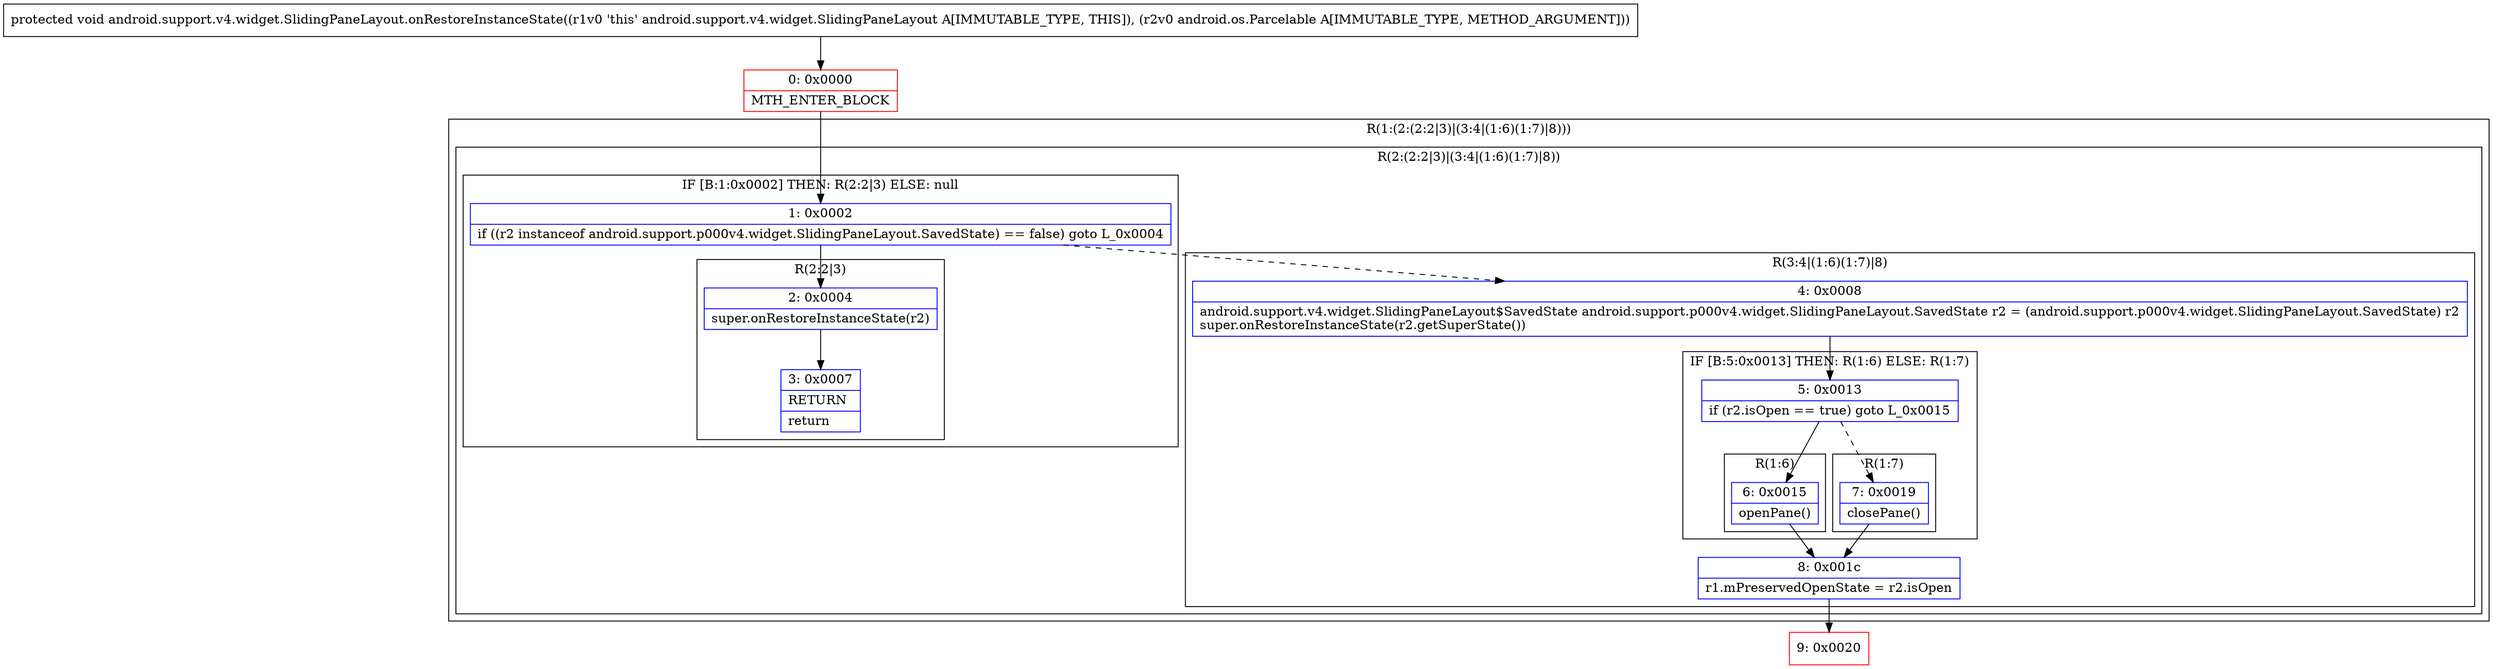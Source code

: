 digraph "CFG forandroid.support.v4.widget.SlidingPaneLayout.onRestoreInstanceState(Landroid\/os\/Parcelable;)V" {
subgraph cluster_Region_1006919565 {
label = "R(1:(2:(2:2|3)|(3:4|(1:6)(1:7)|8)))";
node [shape=record,color=blue];
subgraph cluster_Region_157469484 {
label = "R(2:(2:2|3)|(3:4|(1:6)(1:7)|8))";
node [shape=record,color=blue];
subgraph cluster_IfRegion_109648751 {
label = "IF [B:1:0x0002] THEN: R(2:2|3) ELSE: null";
node [shape=record,color=blue];
Node_1 [shape=record,label="{1\:\ 0x0002|if ((r2 instanceof android.support.p000v4.widget.SlidingPaneLayout.SavedState) == false) goto L_0x0004\l}"];
subgraph cluster_Region_652410528 {
label = "R(2:2|3)";
node [shape=record,color=blue];
Node_2 [shape=record,label="{2\:\ 0x0004|super.onRestoreInstanceState(r2)\l}"];
Node_3 [shape=record,label="{3\:\ 0x0007|RETURN\l|return\l}"];
}
}
subgraph cluster_Region_1677659558 {
label = "R(3:4|(1:6)(1:7)|8)";
node [shape=record,color=blue];
Node_4 [shape=record,label="{4\:\ 0x0008|android.support.v4.widget.SlidingPaneLayout$SavedState android.support.p000v4.widget.SlidingPaneLayout.SavedState r2 = (android.support.p000v4.widget.SlidingPaneLayout.SavedState) r2\lsuper.onRestoreInstanceState(r2.getSuperState())\l}"];
subgraph cluster_IfRegion_931307875 {
label = "IF [B:5:0x0013] THEN: R(1:6) ELSE: R(1:7)";
node [shape=record,color=blue];
Node_5 [shape=record,label="{5\:\ 0x0013|if (r2.isOpen == true) goto L_0x0015\l}"];
subgraph cluster_Region_948188614 {
label = "R(1:6)";
node [shape=record,color=blue];
Node_6 [shape=record,label="{6\:\ 0x0015|openPane()\l}"];
}
subgraph cluster_Region_656454225 {
label = "R(1:7)";
node [shape=record,color=blue];
Node_7 [shape=record,label="{7\:\ 0x0019|closePane()\l}"];
}
}
Node_8 [shape=record,label="{8\:\ 0x001c|r1.mPreservedOpenState = r2.isOpen\l}"];
}
}
}
Node_0 [shape=record,color=red,label="{0\:\ 0x0000|MTH_ENTER_BLOCK\l}"];
Node_9 [shape=record,color=red,label="{9\:\ 0x0020}"];
MethodNode[shape=record,label="{protected void android.support.v4.widget.SlidingPaneLayout.onRestoreInstanceState((r1v0 'this' android.support.v4.widget.SlidingPaneLayout A[IMMUTABLE_TYPE, THIS]), (r2v0 android.os.Parcelable A[IMMUTABLE_TYPE, METHOD_ARGUMENT])) }"];
MethodNode -> Node_0;
Node_1 -> Node_2;
Node_1 -> Node_4[style=dashed];
Node_2 -> Node_3;
Node_4 -> Node_5;
Node_5 -> Node_6;
Node_5 -> Node_7[style=dashed];
Node_6 -> Node_8;
Node_7 -> Node_8;
Node_8 -> Node_9;
Node_0 -> Node_1;
}

